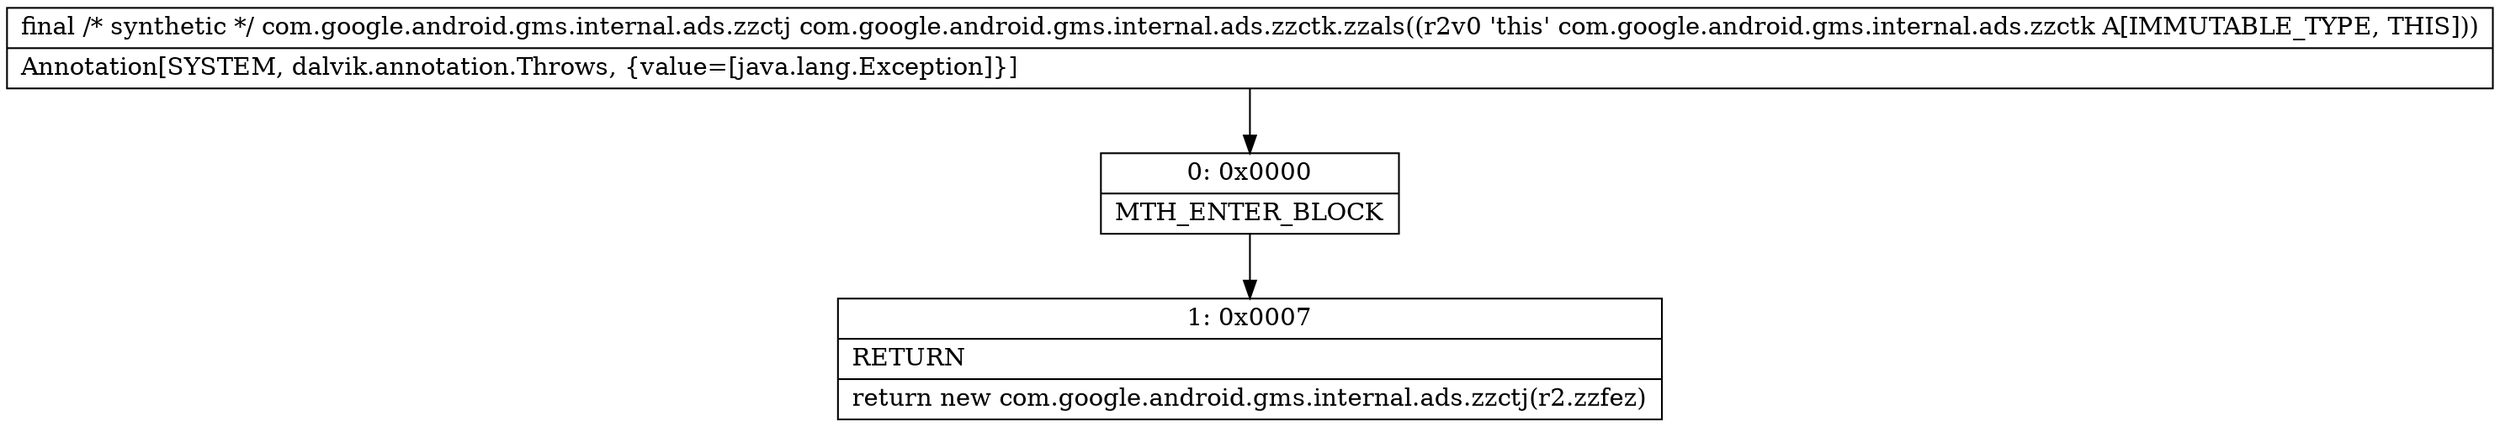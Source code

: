 digraph "CFG forcom.google.android.gms.internal.ads.zzctk.zzals()Lcom\/google\/android\/gms\/internal\/ads\/zzctj;" {
Node_0 [shape=record,label="{0\:\ 0x0000|MTH_ENTER_BLOCK\l}"];
Node_1 [shape=record,label="{1\:\ 0x0007|RETURN\l|return new com.google.android.gms.internal.ads.zzctj(r2.zzfez)\l}"];
MethodNode[shape=record,label="{final \/* synthetic *\/ com.google.android.gms.internal.ads.zzctj com.google.android.gms.internal.ads.zzctk.zzals((r2v0 'this' com.google.android.gms.internal.ads.zzctk A[IMMUTABLE_TYPE, THIS]))  | Annotation[SYSTEM, dalvik.annotation.Throws, \{value=[java.lang.Exception]\}]\l}"];
MethodNode -> Node_0;
Node_0 -> Node_1;
}

